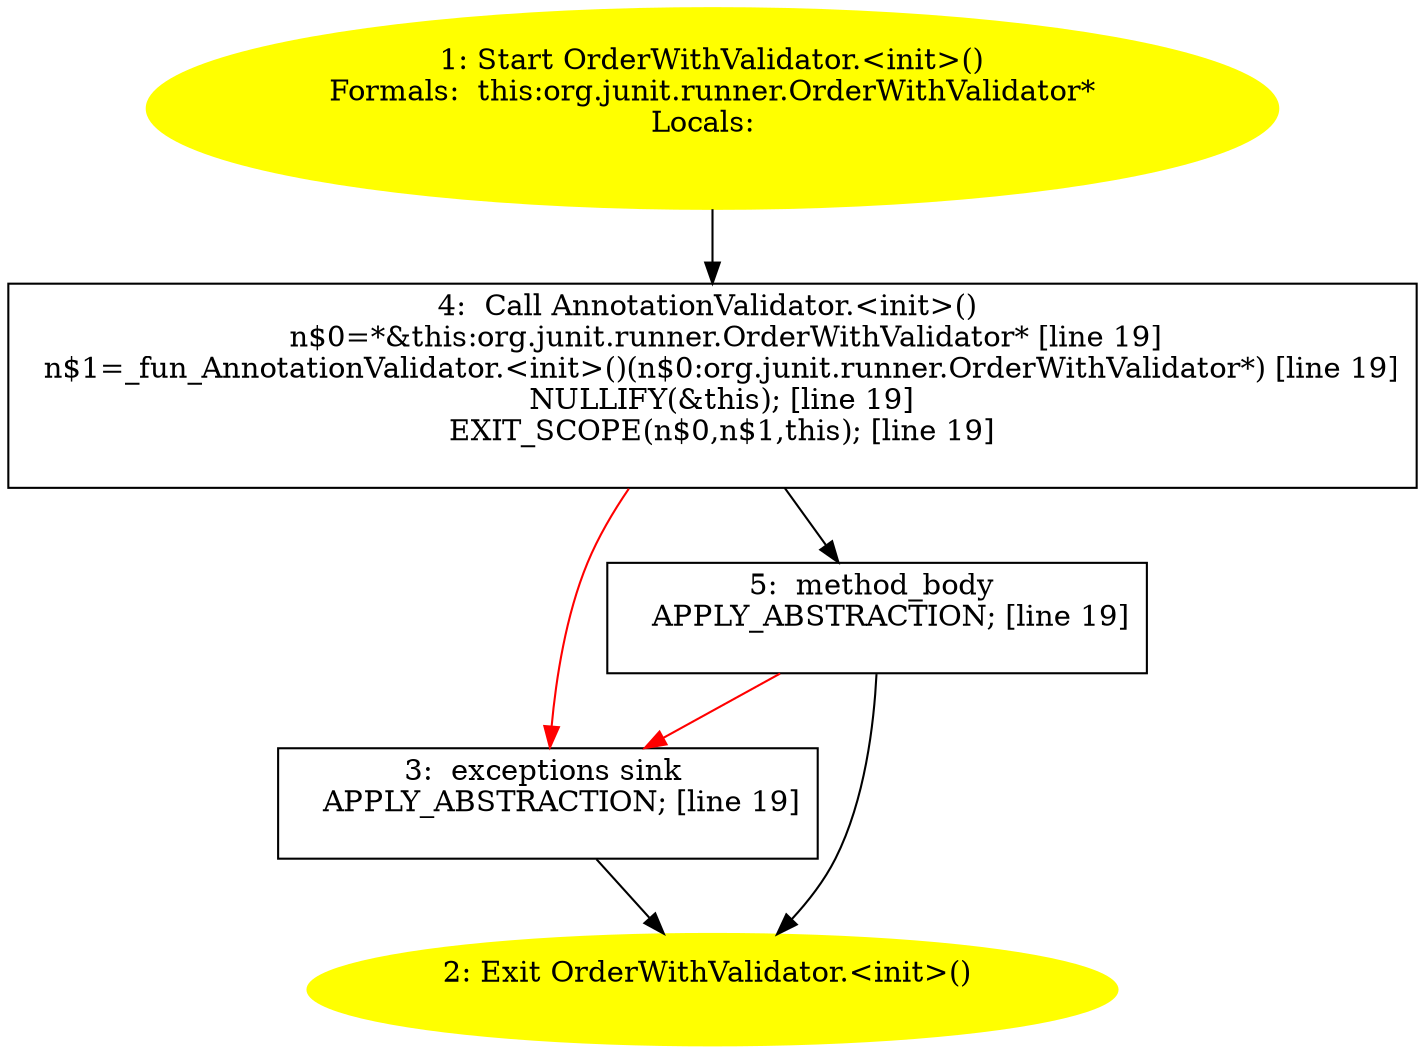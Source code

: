/* @generated */
digraph cfg {
"org.junit.runner.OrderWithValidator.<init>().96ddff1fe3f8464cdb6c8f6fe98d0632_1" [label="1: Start OrderWithValidator.<init>()\nFormals:  this:org.junit.runner.OrderWithValidator*\nLocals:  \n  " color=yellow style=filled]
	

	 "org.junit.runner.OrderWithValidator.<init>().96ddff1fe3f8464cdb6c8f6fe98d0632_1" -> "org.junit.runner.OrderWithValidator.<init>().96ddff1fe3f8464cdb6c8f6fe98d0632_4" ;
"org.junit.runner.OrderWithValidator.<init>().96ddff1fe3f8464cdb6c8f6fe98d0632_2" [label="2: Exit OrderWithValidator.<init>() \n  " color=yellow style=filled]
	

"org.junit.runner.OrderWithValidator.<init>().96ddff1fe3f8464cdb6c8f6fe98d0632_3" [label="3:  exceptions sink \n   APPLY_ABSTRACTION; [line 19]\n " shape="box"]
	

	 "org.junit.runner.OrderWithValidator.<init>().96ddff1fe3f8464cdb6c8f6fe98d0632_3" -> "org.junit.runner.OrderWithValidator.<init>().96ddff1fe3f8464cdb6c8f6fe98d0632_2" ;
"org.junit.runner.OrderWithValidator.<init>().96ddff1fe3f8464cdb6c8f6fe98d0632_4" [label="4:  Call AnnotationValidator.<init>() \n   n$0=*&this:org.junit.runner.OrderWithValidator* [line 19]\n  n$1=_fun_AnnotationValidator.<init>()(n$0:org.junit.runner.OrderWithValidator*) [line 19]\n  NULLIFY(&this); [line 19]\n  EXIT_SCOPE(n$0,n$1,this); [line 19]\n " shape="box"]
	

	 "org.junit.runner.OrderWithValidator.<init>().96ddff1fe3f8464cdb6c8f6fe98d0632_4" -> "org.junit.runner.OrderWithValidator.<init>().96ddff1fe3f8464cdb6c8f6fe98d0632_5" ;
	 "org.junit.runner.OrderWithValidator.<init>().96ddff1fe3f8464cdb6c8f6fe98d0632_4" -> "org.junit.runner.OrderWithValidator.<init>().96ddff1fe3f8464cdb6c8f6fe98d0632_3" [color="red" ];
"org.junit.runner.OrderWithValidator.<init>().96ddff1fe3f8464cdb6c8f6fe98d0632_5" [label="5:  method_body \n   APPLY_ABSTRACTION; [line 19]\n " shape="box"]
	

	 "org.junit.runner.OrderWithValidator.<init>().96ddff1fe3f8464cdb6c8f6fe98d0632_5" -> "org.junit.runner.OrderWithValidator.<init>().96ddff1fe3f8464cdb6c8f6fe98d0632_2" ;
	 "org.junit.runner.OrderWithValidator.<init>().96ddff1fe3f8464cdb6c8f6fe98d0632_5" -> "org.junit.runner.OrderWithValidator.<init>().96ddff1fe3f8464cdb6c8f6fe98d0632_3" [color="red" ];
}
